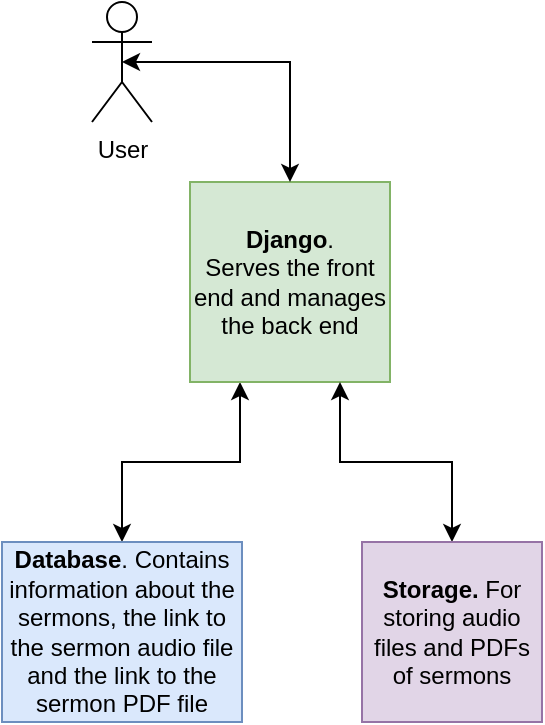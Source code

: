 <mxfile version="28.0.6">
  <diagram name="Page-1" id="Y9NzkTaFs6afvwNTigCa">
    <mxGraphModel dx="2066" dy="1202" grid="1" gridSize="10" guides="1" tooltips="1" connect="1" arrows="1" fold="1" page="1" pageScale="1" pageWidth="827" pageHeight="1169" math="0" shadow="0">
      <root>
        <mxCell id="0" />
        <mxCell id="1" parent="0" />
        <mxCell id="VoOcGuzaYwF9oy1n2nMq-5" style="edgeStyle=orthogonalEdgeStyle;rounded=0;orthogonalLoop=1;jettySize=auto;html=1;exitX=0.25;exitY=1;exitDx=0;exitDy=0;startArrow=classic;startFill=1;" parent="1" source="VoOcGuzaYwF9oy1n2nMq-1" target="VoOcGuzaYwF9oy1n2nMq-2" edge="1">
          <mxGeometry relative="1" as="geometry" />
        </mxCell>
        <mxCell id="VoOcGuzaYwF9oy1n2nMq-1" value="&lt;b&gt;Django&lt;/b&gt;.&lt;div&gt;Serves the front end and manages the back end&lt;/div&gt;" style="whiteSpace=wrap;html=1;aspect=fixed;fillColor=#d5e8d4;strokeColor=#82b366;" parent="1" vertex="1">
          <mxGeometry x="314" y="220" width="100" height="100" as="geometry" />
        </mxCell>
        <mxCell id="VoOcGuzaYwF9oy1n2nMq-2" value="&lt;b&gt;Database&lt;/b&gt;. Contains information about the sermons, the link to the sermon audio file and the link to the sermon PDF file" style="rounded=0;whiteSpace=wrap;html=1;fillColor=#dae8fc;strokeColor=#6c8ebf;" parent="1" vertex="1">
          <mxGeometry x="220" y="400" width="120" height="90" as="geometry" />
        </mxCell>
        <mxCell id="VoOcGuzaYwF9oy1n2nMq-7" style="edgeStyle=orthogonalEdgeStyle;rounded=0;orthogonalLoop=1;jettySize=auto;html=1;exitX=0.5;exitY=0;exitDx=0;exitDy=0;entryX=0.75;entryY=1;entryDx=0;entryDy=0;startArrow=classic;startFill=1;" parent="1" source="VoOcGuzaYwF9oy1n2nMq-3" target="VoOcGuzaYwF9oy1n2nMq-1" edge="1">
          <mxGeometry relative="1" as="geometry" />
        </mxCell>
        <mxCell id="VoOcGuzaYwF9oy1n2nMq-3" value="&lt;b&gt;Storage. &lt;/b&gt;For storing audio files and PDFs of sermons" style="whiteSpace=wrap;html=1;aspect=fixed;fillColor=#e1d5e7;strokeColor=#9673a6;" parent="1" vertex="1">
          <mxGeometry x="400" y="400" width="90" height="90" as="geometry" />
        </mxCell>
        <mxCell id="oZ3JtISbtGTLe3o_H_NS-3" style="edgeStyle=orthogonalEdgeStyle;rounded=0;orthogonalLoop=1;jettySize=auto;html=1;exitX=0.5;exitY=0.5;exitDx=0;exitDy=0;exitPerimeter=0;entryX=0.5;entryY=0;entryDx=0;entryDy=0;startArrow=classic;startFill=1;" edge="1" parent="1" source="oZ3JtISbtGTLe3o_H_NS-1" target="VoOcGuzaYwF9oy1n2nMq-1">
          <mxGeometry relative="1" as="geometry" />
        </mxCell>
        <mxCell id="oZ3JtISbtGTLe3o_H_NS-1" value="User&lt;div&gt;&lt;br&gt;&lt;/div&gt;" style="shape=umlActor;verticalLabelPosition=bottom;verticalAlign=top;html=1;outlineConnect=0;" vertex="1" parent="1">
          <mxGeometry x="265" y="130" width="30" height="60" as="geometry" />
        </mxCell>
      </root>
    </mxGraphModel>
  </diagram>
</mxfile>
